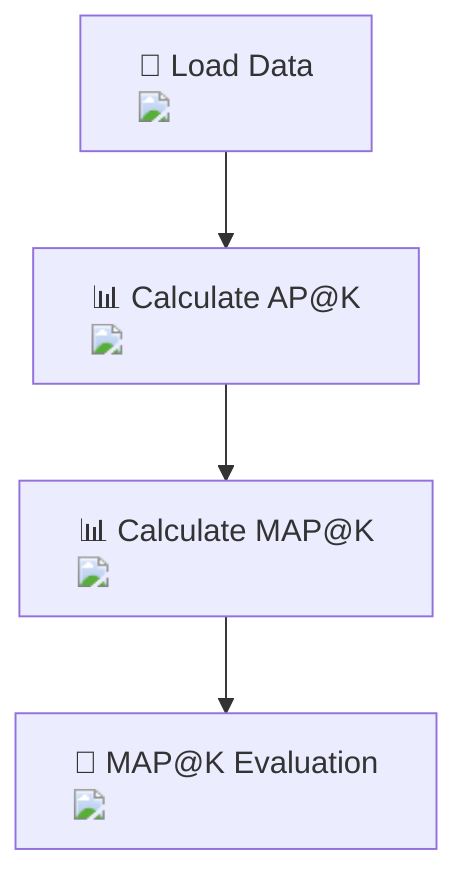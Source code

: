 graph TD;
    A["📂 Load Data <img src='file.svg'/>"] --> B["📊 Calculate AP@K <img src='table.svg'/>"];
    B --> C["📊 Calculate MAP@K <img src='table.svg'/>"];
    C --> D["🧠 MAP@K Evaluation <img src='brain.svg'/>"];